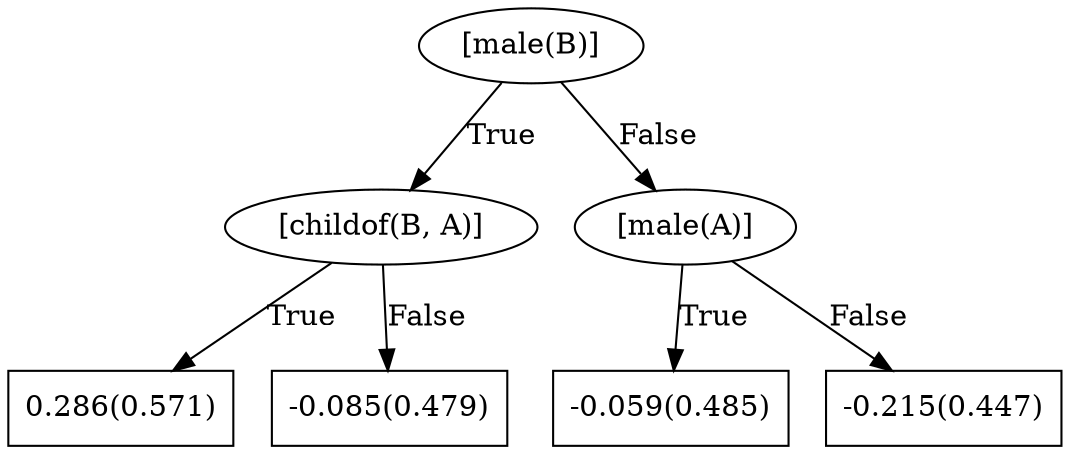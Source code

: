 digraph G{ 
1[label = "[male(B)]"];
1 -> 2[label="True"];
1 -> 3[label="False"];
2[label = "[childof(B, A)]"];
2 -> 4[label="True"];
2 -> 5[label="False"];
4[shape = box,label = "0.286(0.571)"];
5[shape = box,label = "-0.085(0.479)"];
3[label = "[male(A)]"];
3 -> 6[label="True"];
3 -> 7[label="False"];
6[shape = box,label = "-0.059(0.485)"];
7[shape = box,label = "-0.215(0.447)"];
}
